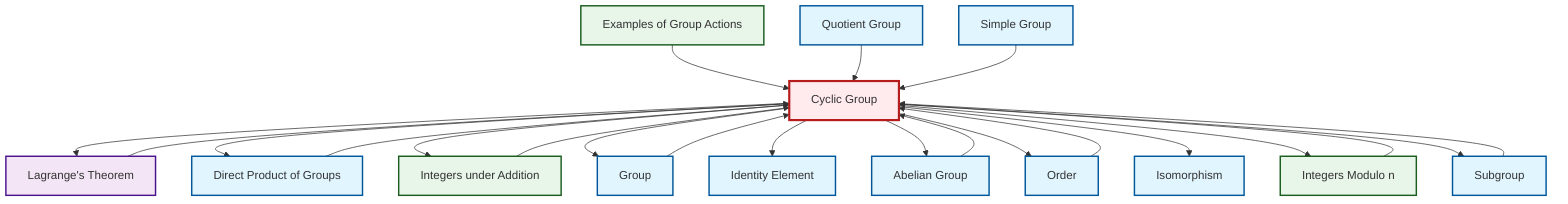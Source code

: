 graph TD
    classDef definition fill:#e1f5fe,stroke:#01579b,stroke-width:2px
    classDef theorem fill:#f3e5f5,stroke:#4a148c,stroke-width:2px
    classDef axiom fill:#fff3e0,stroke:#e65100,stroke-width:2px
    classDef example fill:#e8f5e9,stroke:#1b5e20,stroke-width:2px
    classDef current fill:#ffebee,stroke:#b71c1c,stroke-width:3px
    def-cyclic-group["Cyclic Group"]:::definition
    def-direct-product["Direct Product of Groups"]:::definition
    def-order["Order"]:::definition
    thm-lagrange["Lagrange's Theorem"]:::theorem
    def-subgroup["Subgroup"]:::definition
    ex-group-action-examples["Examples of Group Actions"]:::example
    def-isomorphism["Isomorphism"]:::definition
    def-identity-element["Identity Element"]:::definition
    def-group["Group"]:::definition
    ex-quotient-integers-mod-n["Integers Modulo n"]:::example
    def-quotient-group["Quotient Group"]:::definition
    def-abelian-group["Abelian Group"]:::definition
    ex-integers-addition["Integers under Addition"]:::example
    def-simple-group["Simple Group"]:::definition
    def-order --> def-cyclic-group
    def-cyclic-group --> thm-lagrange
    def-cyclic-group --> def-direct-product
    def-cyclic-group --> ex-integers-addition
    ex-group-action-examples --> def-cyclic-group
    ex-integers-addition --> def-cyclic-group
    def-direct-product --> def-cyclic-group
    def-cyclic-group --> def-group
    def-cyclic-group --> def-identity-element
    def-abelian-group --> def-cyclic-group
    def-cyclic-group --> def-abelian-group
    def-quotient-group --> def-cyclic-group
    ex-quotient-integers-mod-n --> def-cyclic-group
    def-cyclic-group --> def-order
    def-cyclic-group --> def-isomorphism
    def-cyclic-group --> ex-quotient-integers-mod-n
    def-subgroup --> def-cyclic-group
    def-simple-group --> def-cyclic-group
    def-cyclic-group --> def-subgroup
    def-group --> def-cyclic-group
    thm-lagrange --> def-cyclic-group
    class def-cyclic-group current